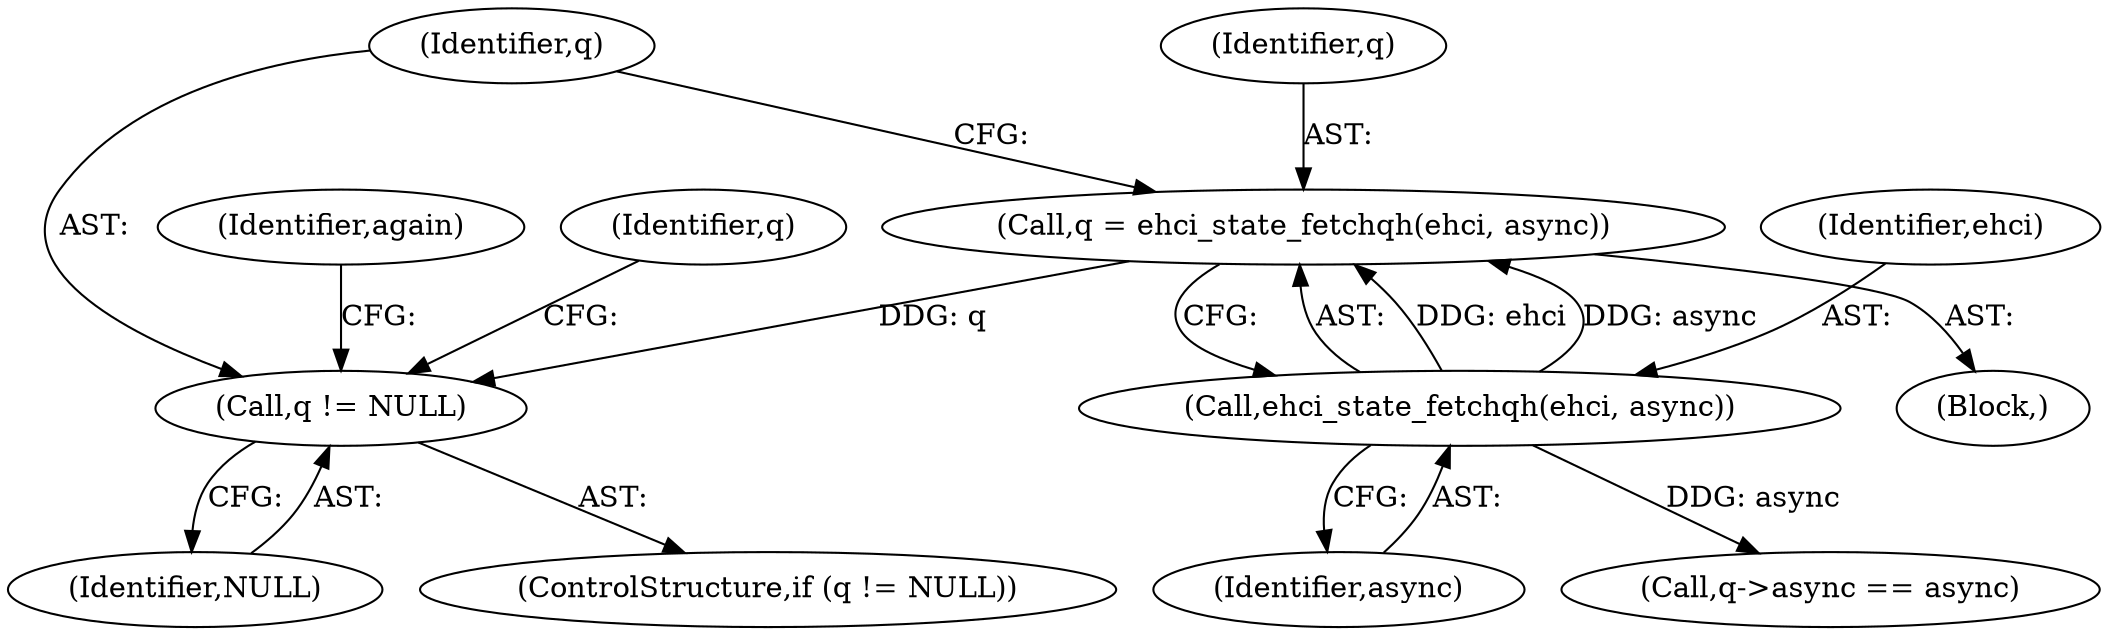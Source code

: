digraph "0_qemu_1ae3f2f178087711f9591350abad133525ba93f2@pointer" {
"1000136" [label="(Call,q != NULL)"];
"1000130" [label="(Call,q = ehci_state_fetchqh(ehci, async))"];
"1000132" [label="(Call,ehci_state_fetchqh(ehci, async))"];
"1000136" [label="(Call,q != NULL)"];
"1000137" [label="(Identifier,q)"];
"1000152" [label="(Identifier,again)"];
"1000130" [label="(Call,q = ehci_state_fetchqh(ehci, async))"];
"1000131" [label="(Identifier,q)"];
"1000134" [label="(Identifier,async)"];
"1000143" [label="(Identifier,q)"];
"1000138" [label="(Identifier,NULL)"];
"1000133" [label="(Identifier,ehci)"];
"1000141" [label="(Call,q->async == async)"];
"1000132" [label="(Call,ehci_state_fetchqh(ehci, async))"];
"1000135" [label="(ControlStructure,if (q != NULL))"];
"1000114" [label="(Block,)"];
"1000136" -> "1000135"  [label="AST: "];
"1000136" -> "1000138"  [label="CFG: "];
"1000137" -> "1000136"  [label="AST: "];
"1000138" -> "1000136"  [label="AST: "];
"1000143" -> "1000136"  [label="CFG: "];
"1000152" -> "1000136"  [label="CFG: "];
"1000130" -> "1000136"  [label="DDG: q"];
"1000130" -> "1000114"  [label="AST: "];
"1000130" -> "1000132"  [label="CFG: "];
"1000131" -> "1000130"  [label="AST: "];
"1000132" -> "1000130"  [label="AST: "];
"1000137" -> "1000130"  [label="CFG: "];
"1000132" -> "1000130"  [label="DDG: ehci"];
"1000132" -> "1000130"  [label="DDG: async"];
"1000132" -> "1000134"  [label="CFG: "];
"1000133" -> "1000132"  [label="AST: "];
"1000134" -> "1000132"  [label="AST: "];
"1000132" -> "1000141"  [label="DDG: async"];
}
